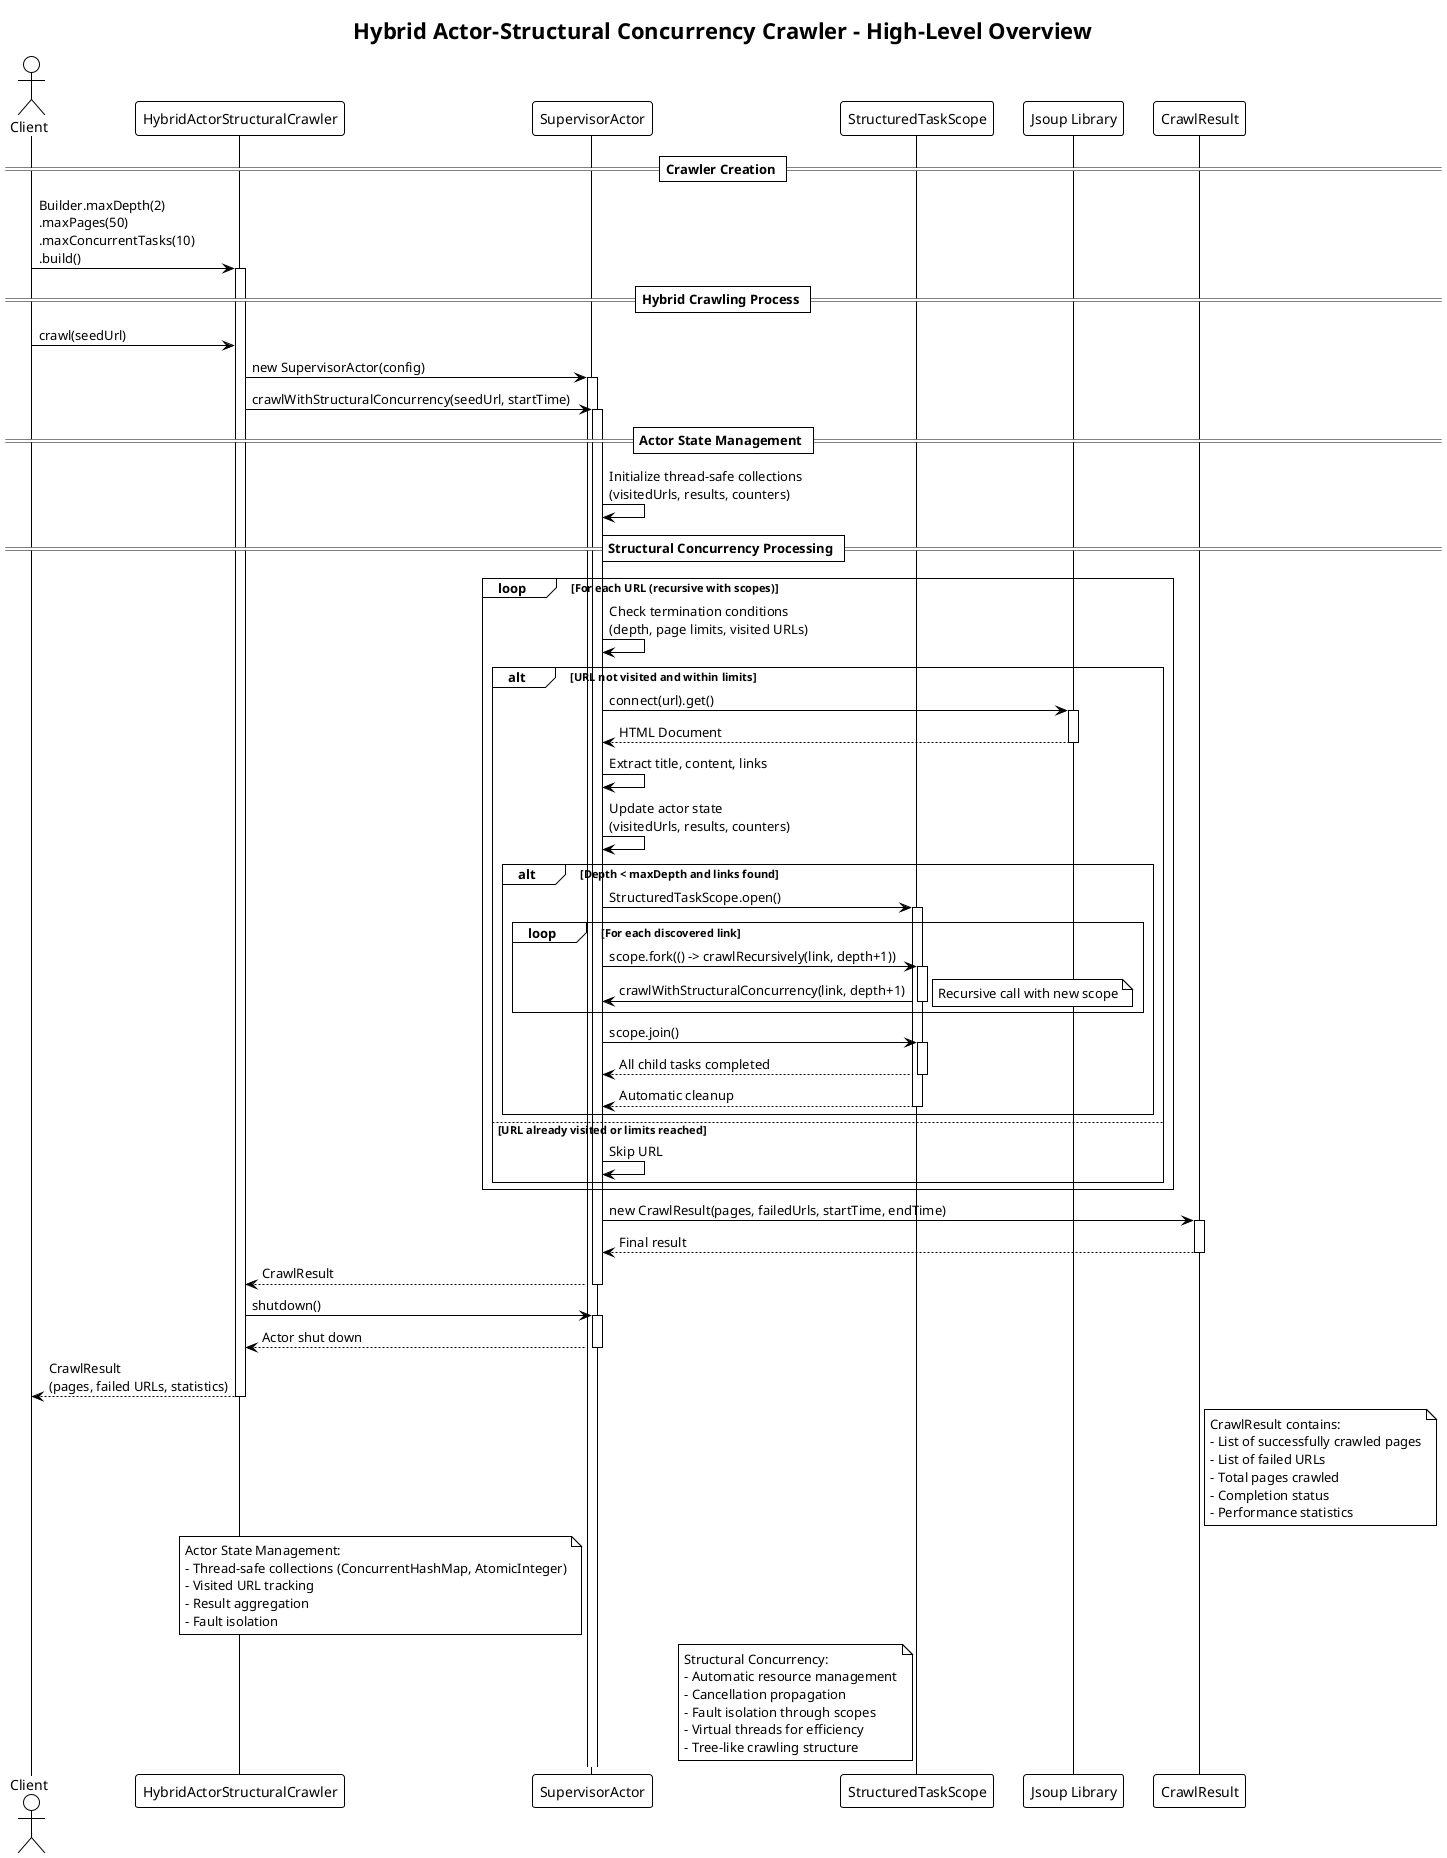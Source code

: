 @startuml
!theme plain
title Hybrid Actor-Structural Concurrency Crawler - High-Level Overview

actor "Client" as Client
participant "HybridActorStructuralCrawler" as Crawler
participant "SupervisorActor" as Supervisor
participant "StructuredTaskScope" as Scope
participant "Jsoup Library" as Jsoup
participant "CrawlResult" as Result

== Crawler Creation ==
Client -> Crawler: Builder.maxDepth(2)\n.maxPages(50)\n.maxConcurrentTasks(10)\n.build()
activate Crawler

== Hybrid Crawling Process ==
Client -> Crawler: crawl(seedUrl)
Crawler -> Supervisor: new SupervisorActor(config)
activate Supervisor

Crawler -> Supervisor: crawlWithStructuralConcurrency(seedUrl, startTime)
activate Supervisor

== Actor State Management ==
Supervisor -> Supervisor: Initialize thread-safe collections\n(visitedUrls, results, counters)

== Structural Concurrency Processing ==
loop For each URL (recursive with scopes)
Supervisor -> Supervisor: Check termination conditions\n(depth, page limits, visited URLs)

alt URL not visited and within limits
Supervisor -> Jsoup: connect(url).get()
activate Jsoup
Jsoup --> Supervisor: HTML Document
deactivate Jsoup

Supervisor -> Supervisor: Extract title, content, links
Supervisor -> Supervisor: Update actor state\n(visitedUrls, results, counters)

alt Depth < maxDepth and links found
Supervisor -> Scope: StructuredTaskScope.open()
activate Scope

loop For each discovered link
Supervisor -> Scope: scope.fork(() -> crawlRecursively(link, depth+1))
activate Scope
Scope -> Supervisor: crawlWithStructuralConcurrency(link, depth+1)
note right: Recursive call with new scope
deactivate Scope
end

Supervisor -> Scope: scope.join()
activate Scope
Scope --> Supervisor: All child tasks completed
deactivate Scope
Scope --> Supervisor: Automatic cleanup
deactivate Scope
end

else URL already visited or limits reached
Supervisor -> Supervisor: Skip URL
end

end

Supervisor -> Result: new CrawlResult(pages, failedUrls, startTime, endTime)
activate Result
Result --> Supervisor: Final result
deactivate Result

Supervisor --> Crawler: CrawlResult
deactivate Supervisor

Crawler -> Supervisor: shutdown()
activate Supervisor
Supervisor --> Crawler: Actor shut down
deactivate Supervisor

Crawler --> Client: CrawlResult\n(pages, failed URLs, statistics)
deactivate Crawler

note right of Result
  CrawlResult contains:
  - List of successfully crawled pages
  - List of failed URLs
  - Total pages crawled
  - Completion status
  - Performance statistics
end note

note left of Supervisor
  Actor State Management:
  - Thread-safe collections (ConcurrentHashMap, AtomicInteger)
  - Visited URL tracking
  - Result aggregation
  - Fault isolation
end note

note left of Scope
  Structural Concurrency:
  - Automatic resource management
  - Cancellation propagation
  - Fault isolation through scopes
  - Virtual threads for efficiency
  - Tree-like crawling structure
end note

@enduml
